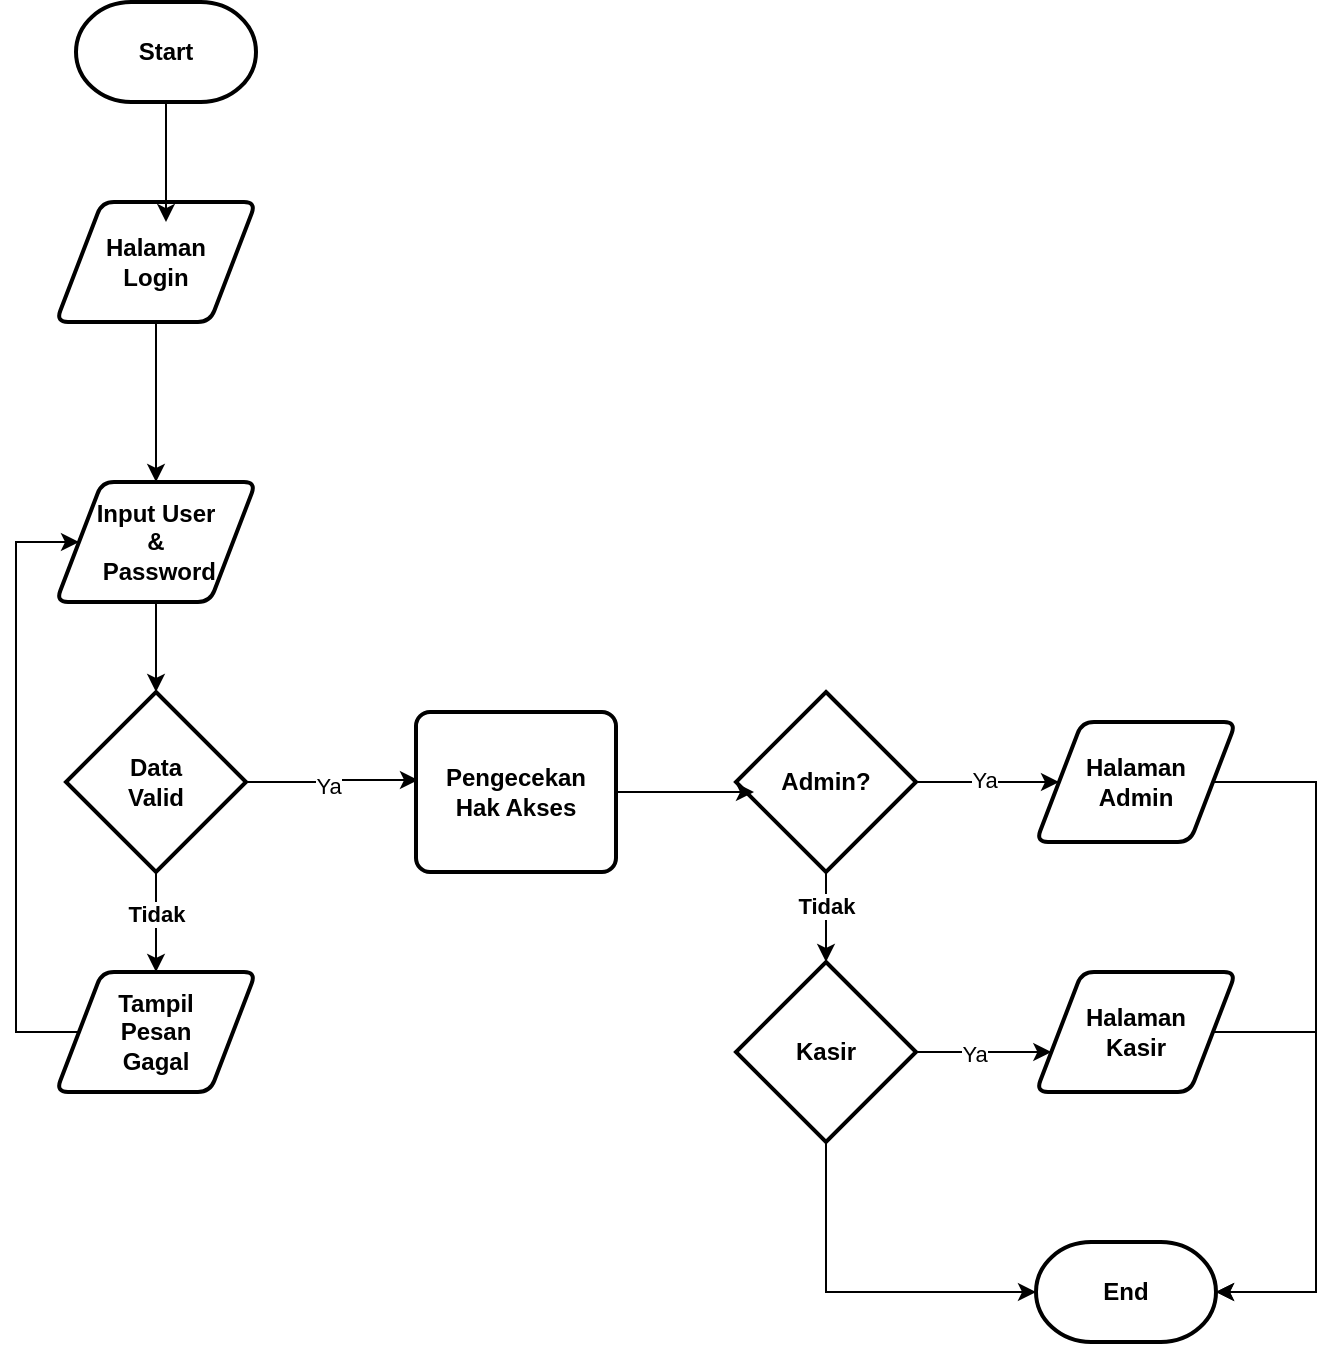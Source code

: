 <mxfile version="24.0.1" type="google" pages="2">
  <diagram id="C5RBs43oDa-KdzZeNtuy" name="Flowchart-index-awal1">
    <mxGraphModel dx="1098" dy="688" grid="1" gridSize="10" guides="1" tooltips="1" connect="1" arrows="1" fold="1" page="1" pageScale="1" pageWidth="827" pageHeight="1169" math="0" shadow="0">
      <root>
        <mxCell id="WIyWlLk6GJQsqaUBKTNV-0" />
        <mxCell id="WIyWlLk6GJQsqaUBKTNV-1" parent="WIyWlLk6GJQsqaUBKTNV-0" />
        <mxCell id="_wawbx6cBTdNpgvZjvCN-0" value="&lt;b&gt;Start&lt;/b&gt;" style="strokeWidth=2;html=1;shape=mxgraph.flowchart.terminator;whiteSpace=wrap;" parent="WIyWlLk6GJQsqaUBKTNV-1" vertex="1">
          <mxGeometry x="50" y="40" width="90" height="50" as="geometry" />
        </mxCell>
        <mxCell id="_wawbx6cBTdNpgvZjvCN-1" style="edgeStyle=orthogonalEdgeStyle;rounded=0;orthogonalLoop=1;jettySize=auto;html=1;exitX=0.5;exitY=1;exitDx=0;exitDy=0;exitPerimeter=0;" parent="WIyWlLk6GJQsqaUBKTNV-1" source="_wawbx6cBTdNpgvZjvCN-0" target="_wawbx6cBTdNpgvZjvCN-0" edge="1">
          <mxGeometry relative="1" as="geometry" />
        </mxCell>
        <mxCell id="_wawbx6cBTdNpgvZjvCN-5" style="edgeStyle=orthogonalEdgeStyle;rounded=0;orthogonalLoop=1;jettySize=auto;html=1;" parent="WIyWlLk6GJQsqaUBKTNV-1" source="_wawbx6cBTdNpgvZjvCN-2" target="_wawbx6cBTdNpgvZjvCN-4" edge="1">
          <mxGeometry relative="1" as="geometry" />
        </mxCell>
        <mxCell id="_wawbx6cBTdNpgvZjvCN-2" value="&lt;b&gt;Halaman&lt;br&gt;Login&lt;/b&gt;" style="shape=parallelogram;html=1;strokeWidth=2;perimeter=parallelogramPerimeter;whiteSpace=wrap;rounded=1;arcSize=12;size=0.23;" parent="WIyWlLk6GJQsqaUBKTNV-1" vertex="1">
          <mxGeometry x="40" y="140" width="100" height="60" as="geometry" />
        </mxCell>
        <mxCell id="_wawbx6cBTdNpgvZjvCN-7" style="edgeStyle=orthogonalEdgeStyle;rounded=0;orthogonalLoop=1;jettySize=auto;html=1;" parent="WIyWlLk6GJQsqaUBKTNV-1" source="_wawbx6cBTdNpgvZjvCN-4" target="_wawbx6cBTdNpgvZjvCN-6" edge="1">
          <mxGeometry relative="1" as="geometry" />
        </mxCell>
        <mxCell id="_wawbx6cBTdNpgvZjvCN-4" value="&lt;b&gt;Input User&lt;br&gt;&amp;amp;&lt;br&gt;&amp;nbsp;Password&lt;/b&gt;" style="shape=parallelogram;html=1;strokeWidth=2;perimeter=parallelogramPerimeter;whiteSpace=wrap;rounded=1;arcSize=12;size=0.23;" parent="WIyWlLk6GJQsqaUBKTNV-1" vertex="1">
          <mxGeometry x="40" y="280" width="100" height="60" as="geometry" />
        </mxCell>
        <mxCell id="_wawbx6cBTdNpgvZjvCN-9" style="edgeStyle=orthogonalEdgeStyle;rounded=0;orthogonalLoop=1;jettySize=auto;html=1;" parent="WIyWlLk6GJQsqaUBKTNV-1" source="_wawbx6cBTdNpgvZjvCN-6" target="_wawbx6cBTdNpgvZjvCN-8" edge="1">
          <mxGeometry relative="1" as="geometry" />
        </mxCell>
        <mxCell id="_wawbx6cBTdNpgvZjvCN-10" value="&lt;b&gt;Tidak&lt;/b&gt;" style="edgeLabel;html=1;align=center;verticalAlign=middle;resizable=0;points=[];" parent="_wawbx6cBTdNpgvZjvCN-9" vertex="1" connectable="0">
          <mxGeometry x="-0.16" relative="1" as="geometry">
            <mxPoint as="offset" />
          </mxGeometry>
        </mxCell>
        <mxCell id="_wawbx6cBTdNpgvZjvCN-6" value="&lt;b&gt;Data&lt;br&gt;Valid&lt;/b&gt;" style="strokeWidth=2;html=1;shape=mxgraph.flowchart.decision;whiteSpace=wrap;" parent="WIyWlLk6GJQsqaUBKTNV-1" vertex="1">
          <mxGeometry x="45" y="385" width="90" height="90" as="geometry" />
        </mxCell>
        <mxCell id="_wawbx6cBTdNpgvZjvCN-25" style="edgeStyle=orthogonalEdgeStyle;rounded=0;orthogonalLoop=1;jettySize=auto;html=1;" parent="WIyWlLk6GJQsqaUBKTNV-1" source="_wawbx6cBTdNpgvZjvCN-8" target="_wawbx6cBTdNpgvZjvCN-4" edge="1">
          <mxGeometry relative="1" as="geometry">
            <Array as="points">
              <mxPoint x="20" y="555" />
              <mxPoint x="20" y="310" />
            </Array>
          </mxGeometry>
        </mxCell>
        <mxCell id="_wawbx6cBTdNpgvZjvCN-8" value="&lt;b&gt;Tampil&lt;br&gt;Pesan&lt;br&gt;Gagal&lt;/b&gt;" style="shape=parallelogram;html=1;strokeWidth=2;perimeter=parallelogramPerimeter;whiteSpace=wrap;rounded=1;arcSize=12;size=0.23;" parent="WIyWlLk6GJQsqaUBKTNV-1" vertex="1">
          <mxGeometry x="40" y="525" width="100" height="60" as="geometry" />
        </mxCell>
        <mxCell id="_wawbx6cBTdNpgvZjvCN-13" value="&lt;b&gt;Pengecekan&lt;br&gt;Hak Akses&lt;/b&gt;" style="rounded=1;whiteSpace=wrap;html=1;absoluteArcSize=1;arcSize=14;strokeWidth=2;" parent="WIyWlLk6GJQsqaUBKTNV-1" vertex="1">
          <mxGeometry x="220" y="395" width="100" height="80" as="geometry" />
        </mxCell>
        <mxCell id="_wawbx6cBTdNpgvZjvCN-14" style="edgeStyle=orthogonalEdgeStyle;rounded=0;orthogonalLoop=1;jettySize=auto;html=1;entryX=0.01;entryY=0.425;entryDx=0;entryDy=0;entryPerimeter=0;" parent="WIyWlLk6GJQsqaUBKTNV-1" source="_wawbx6cBTdNpgvZjvCN-6" target="_wawbx6cBTdNpgvZjvCN-13" edge="1">
          <mxGeometry relative="1" as="geometry" />
        </mxCell>
        <mxCell id="_wawbx6cBTdNpgvZjvCN-15" value="Ya" style="edgeLabel;html=1;align=center;verticalAlign=middle;resizable=0;points=[];" parent="_wawbx6cBTdNpgvZjvCN-14" vertex="1" connectable="0">
          <mxGeometry x="-0.065" y="-2" relative="1" as="geometry">
            <mxPoint as="offset" />
          </mxGeometry>
        </mxCell>
        <mxCell id="_wawbx6cBTdNpgvZjvCN-29" style="edgeStyle=orthogonalEdgeStyle;rounded=0;orthogonalLoop=1;jettySize=auto;html=1;" parent="WIyWlLk6GJQsqaUBKTNV-1" source="_wawbx6cBTdNpgvZjvCN-16" target="_wawbx6cBTdNpgvZjvCN-27" edge="1">
          <mxGeometry relative="1" as="geometry" />
        </mxCell>
        <mxCell id="_wawbx6cBTdNpgvZjvCN-34" value="Ya" style="edgeLabel;html=1;align=center;verticalAlign=middle;resizable=0;points=[];" parent="_wawbx6cBTdNpgvZjvCN-29" vertex="1" connectable="0">
          <mxGeometry x="-0.049" y="1" relative="1" as="geometry">
            <mxPoint as="offset" />
          </mxGeometry>
        </mxCell>
        <mxCell id="_wawbx6cBTdNpgvZjvCN-16" value="&lt;b&gt;Admin?&lt;/b&gt;" style="strokeWidth=2;html=1;shape=mxgraph.flowchart.decision;whiteSpace=wrap;" parent="WIyWlLk6GJQsqaUBKTNV-1" vertex="1">
          <mxGeometry x="380" y="385" width="90" height="90" as="geometry" />
        </mxCell>
        <mxCell id="_wawbx6cBTdNpgvZjvCN-19" style="edgeStyle=orthogonalEdgeStyle;rounded=0;orthogonalLoop=1;jettySize=auto;html=1;entryX=0.1;entryY=0.556;entryDx=0;entryDy=0;entryPerimeter=0;" parent="WIyWlLk6GJQsqaUBKTNV-1" source="_wawbx6cBTdNpgvZjvCN-13" target="_wawbx6cBTdNpgvZjvCN-16" edge="1">
          <mxGeometry relative="1" as="geometry" />
        </mxCell>
        <mxCell id="_wawbx6cBTdNpgvZjvCN-22" style="edgeStyle=orthogonalEdgeStyle;rounded=0;orthogonalLoop=1;jettySize=auto;html=1;entryX=0.55;entryY=0.167;entryDx=0;entryDy=0;entryPerimeter=0;" parent="WIyWlLk6GJQsqaUBKTNV-1" source="_wawbx6cBTdNpgvZjvCN-0" target="_wawbx6cBTdNpgvZjvCN-2" edge="1">
          <mxGeometry relative="1" as="geometry" />
        </mxCell>
        <mxCell id="_wawbx6cBTdNpgvZjvCN-31" style="edgeStyle=orthogonalEdgeStyle;rounded=0;orthogonalLoop=1;jettySize=auto;html=1;" parent="WIyWlLk6GJQsqaUBKTNV-1" source="_wawbx6cBTdNpgvZjvCN-23" target="_wawbx6cBTdNpgvZjvCN-28" edge="1">
          <mxGeometry relative="1" as="geometry">
            <Array as="points">
              <mxPoint x="520" y="565" />
              <mxPoint x="520" y="565" />
            </Array>
          </mxGeometry>
        </mxCell>
        <mxCell id="_wawbx6cBTdNpgvZjvCN-35" value="Ya" style="edgeLabel;html=1;align=center;verticalAlign=middle;resizable=0;points=[];" parent="_wawbx6cBTdNpgvZjvCN-31" vertex="1" connectable="0">
          <mxGeometry x="-0.143" y="-1" relative="1" as="geometry">
            <mxPoint as="offset" />
          </mxGeometry>
        </mxCell>
        <mxCell id="_wawbx6cBTdNpgvZjvCN-23" value="&lt;b&gt;Kasir&lt;/b&gt;" style="strokeWidth=2;html=1;shape=mxgraph.flowchart.decision;whiteSpace=wrap;" parent="WIyWlLk6GJQsqaUBKTNV-1" vertex="1">
          <mxGeometry x="380" y="520" width="90" height="90" as="geometry" />
        </mxCell>
        <mxCell id="_wawbx6cBTdNpgvZjvCN-24" style="edgeStyle=orthogonalEdgeStyle;rounded=0;orthogonalLoop=1;jettySize=auto;html=1;entryX=0.5;entryY=0;entryDx=0;entryDy=0;entryPerimeter=0;" parent="WIyWlLk6GJQsqaUBKTNV-1" source="_wawbx6cBTdNpgvZjvCN-16" target="_wawbx6cBTdNpgvZjvCN-23" edge="1">
          <mxGeometry relative="1" as="geometry" />
        </mxCell>
        <mxCell id="_wawbx6cBTdNpgvZjvCN-26" value="&lt;b&gt;Tidak&lt;/b&gt;" style="edgeLabel;html=1;align=center;verticalAlign=middle;resizable=0;points=[];" parent="_wawbx6cBTdNpgvZjvCN-24" vertex="1" connectable="0">
          <mxGeometry x="-0.244" relative="1" as="geometry">
            <mxPoint as="offset" />
          </mxGeometry>
        </mxCell>
        <mxCell id="_wawbx6cBTdNpgvZjvCN-36" style="edgeStyle=orthogonalEdgeStyle;rounded=0;orthogonalLoop=1;jettySize=auto;html=1;" parent="WIyWlLk6GJQsqaUBKTNV-1" source="_wawbx6cBTdNpgvZjvCN-27" target="_wawbx6cBTdNpgvZjvCN-32" edge="1">
          <mxGeometry relative="1" as="geometry">
            <Array as="points">
              <mxPoint x="670" y="430" />
              <mxPoint x="670" y="685" />
            </Array>
          </mxGeometry>
        </mxCell>
        <mxCell id="_wawbx6cBTdNpgvZjvCN-27" value="&lt;b&gt;Halaman&lt;br&gt;Admin&lt;/b&gt;" style="shape=parallelogram;html=1;strokeWidth=2;perimeter=parallelogramPerimeter;whiteSpace=wrap;rounded=1;arcSize=12;size=0.23;" parent="WIyWlLk6GJQsqaUBKTNV-1" vertex="1">
          <mxGeometry x="530" y="400" width="100" height="60" as="geometry" />
        </mxCell>
        <mxCell id="_wawbx6cBTdNpgvZjvCN-28" value="&lt;b&gt;Halaman&lt;br&gt;Kasir&lt;/b&gt;" style="shape=parallelogram;html=1;strokeWidth=2;perimeter=parallelogramPerimeter;whiteSpace=wrap;rounded=1;arcSize=12;size=0.23;" parent="WIyWlLk6GJQsqaUBKTNV-1" vertex="1">
          <mxGeometry x="530" y="525" width="100" height="60" as="geometry" />
        </mxCell>
        <mxCell id="_wawbx6cBTdNpgvZjvCN-32" value="&lt;b&gt;End&lt;/b&gt;" style="strokeWidth=2;html=1;shape=mxgraph.flowchart.terminator;whiteSpace=wrap;" parent="WIyWlLk6GJQsqaUBKTNV-1" vertex="1">
          <mxGeometry x="530" y="660" width="90" height="50" as="geometry" />
        </mxCell>
        <mxCell id="_wawbx6cBTdNpgvZjvCN-33" style="edgeStyle=orthogonalEdgeStyle;rounded=0;orthogonalLoop=1;jettySize=auto;html=1;entryX=0;entryY=0.5;entryDx=0;entryDy=0;entryPerimeter=0;" parent="WIyWlLk6GJQsqaUBKTNV-1" source="_wawbx6cBTdNpgvZjvCN-23" target="_wawbx6cBTdNpgvZjvCN-32" edge="1">
          <mxGeometry relative="1" as="geometry">
            <Array as="points">
              <mxPoint x="425" y="685" />
            </Array>
          </mxGeometry>
        </mxCell>
        <mxCell id="_wawbx6cBTdNpgvZjvCN-40" style="edgeStyle=orthogonalEdgeStyle;rounded=0;orthogonalLoop=1;jettySize=auto;html=1;exitX=1;exitY=0.5;exitDx=0;exitDy=0;entryX=1;entryY=0.5;entryDx=0;entryDy=0;entryPerimeter=0;" parent="WIyWlLk6GJQsqaUBKTNV-1" source="_wawbx6cBTdNpgvZjvCN-28" target="_wawbx6cBTdNpgvZjvCN-32" edge="1">
          <mxGeometry relative="1" as="geometry">
            <Array as="points">
              <mxPoint x="670" y="555" />
              <mxPoint x="670" y="685" />
            </Array>
          </mxGeometry>
        </mxCell>
      </root>
    </mxGraphModel>
  </diagram>
  <diagram id="NBIUeQvUwkRDLIWaOxO2" name="Flowchart Admin">
    <mxGraphModel grid="1" page="1" gridSize="10" guides="1" tooltips="1" connect="1" arrows="1" fold="1" pageScale="1" pageWidth="850" pageHeight="1100" math="0" shadow="0">
      <root>
        <mxCell id="0" />
        <mxCell id="1" parent="0" />
        <mxCell id="DhmwitU2tc4PlQW_lRfo-22" style="edgeStyle=orthogonalEdgeStyle;rounded=0;orthogonalLoop=1;jettySize=auto;html=1;entryX=0.5;entryY=0;entryDx=0;entryDy=0;" edge="1" parent="1" source="DhmwitU2tc4PlQW_lRfo-1" target="DhmwitU2tc4PlQW_lRfo-2">
          <mxGeometry relative="1" as="geometry" />
        </mxCell>
        <mxCell id="DhmwitU2tc4PlQW_lRfo-1" value="Start" style="strokeWidth=2;html=1;shape=mxgraph.flowchart.terminator;whiteSpace=wrap;" vertex="1" parent="1">
          <mxGeometry x="40" y="20" width="100" height="50" as="geometry" />
        </mxCell>
        <mxCell id="DhmwitU2tc4PlQW_lRfo-2" value="Index" style="shape=parallelogram;html=1;strokeWidth=2;perimeter=parallelogramPerimeter;whiteSpace=wrap;rounded=1;arcSize=12;size=0.23;" vertex="1" parent="1">
          <mxGeometry x="40" y="120" width="100" height="50" as="geometry" />
        </mxCell>
        <mxCell id="DhmwitU2tc4PlQW_lRfo-24" style="edgeStyle=orthogonalEdgeStyle;rounded=0;orthogonalLoop=1;jettySize=auto;html=1;" edge="1" parent="1" source="DhmwitU2tc4PlQW_lRfo-3" target="DhmwitU2tc4PlQW_lRfo-4">
          <mxGeometry relative="1" as="geometry" />
        </mxCell>
        <mxCell id="DhmwitU2tc4PlQW_lRfo-57" value="Ya" style="edgeLabel;html=1;align=center;verticalAlign=middle;resizable=0;points=[];" vertex="1" connectable="0" parent="DhmwitU2tc4PlQW_lRfo-24">
          <mxGeometry x="-0.122" relative="1" as="geometry">
            <mxPoint as="offset" />
          </mxGeometry>
        </mxCell>
        <mxCell id="DhmwitU2tc4PlQW_lRfo-25" style="edgeStyle=orthogonalEdgeStyle;rounded=0;orthogonalLoop=1;jettySize=auto;html=1;entryX=0.5;entryY=0;entryDx=0;entryDy=0;" edge="1" parent="1" source="DhmwitU2tc4PlQW_lRfo-3" target="DhmwitU2tc4PlQW_lRfo-6">
          <mxGeometry relative="1" as="geometry" />
        </mxCell>
        <mxCell id="DhmwitU2tc4PlQW_lRfo-56" value="Tidak" style="edgeLabel;html=1;align=center;verticalAlign=middle;resizable=0;points=[];" vertex="1" connectable="0" parent="DhmwitU2tc4PlQW_lRfo-25">
          <mxGeometry x="0.08" y="-1" relative="1" as="geometry">
            <mxPoint as="offset" />
          </mxGeometry>
        </mxCell>
        <mxCell id="DhmwitU2tc4PlQW_lRfo-3" value="Login" style="strokeWidth=2;html=1;shape=mxgraph.flowchart.decision;whiteSpace=wrap;" vertex="1" parent="1">
          <mxGeometry x="190" y="120" width="100" height="50" as="geometry" />
        </mxCell>
        <mxCell id="DhmwitU2tc4PlQW_lRfo-26" style="edgeStyle=orthogonalEdgeStyle;rounded=0;orthogonalLoop=1;jettySize=auto;html=1;entryX=0.5;entryY=0;entryDx=0;entryDy=0;" edge="1" parent="1" source="DhmwitU2tc4PlQW_lRfo-4" target="DhmwitU2tc4PlQW_lRfo-5">
          <mxGeometry relative="1" as="geometry" />
        </mxCell>
        <mxCell id="DhmwitU2tc4PlQW_lRfo-4" value="Halaman&lt;br&gt;Admin" style="shape=parallelogram;html=1;strokeWidth=2;perimeter=parallelogramPerimeter;whiteSpace=wrap;rounded=1;arcSize=12;size=0.23;" vertex="1" parent="1">
          <mxGeometry x="340" y="120" width="100" height="50" as="geometry" />
        </mxCell>
        <mxCell id="DhmwitU2tc4PlQW_lRfo-27" style="edgeStyle=orthogonalEdgeStyle;rounded=0;orthogonalLoop=1;jettySize=auto;html=1;entryX=0.5;entryY=0;entryDx=0;entryDy=0;" edge="1" parent="1" source="DhmwitU2tc4PlQW_lRfo-5" target="DhmwitU2tc4PlQW_lRfo-7">
          <mxGeometry relative="1" as="geometry" />
        </mxCell>
        <mxCell id="DhmwitU2tc4PlQW_lRfo-5" value="Jenis&lt;br&gt;Barang" style="shape=parallelogram;html=1;strokeWidth=2;perimeter=parallelogramPerimeter;whiteSpace=wrap;rounded=1;arcSize=12;size=0.23;" vertex="1" parent="1">
          <mxGeometry x="340" y="220" width="100" height="50" as="geometry" />
        </mxCell>
        <mxCell id="DhmwitU2tc4PlQW_lRfo-6" value="Tampil&lt;br&gt;pesan&lt;br&gt;gagal" style="shape=parallelogram;html=1;strokeWidth=2;perimeter=parallelogramPerimeter;whiteSpace=wrap;rounded=1;arcSize=12;size=0.23;" vertex="1" parent="1">
          <mxGeometry x="190" y="220" width="100" height="50" as="geometry" />
        </mxCell>
        <mxCell id="DhmwitU2tc4PlQW_lRfo-28" style="edgeStyle=orthogonalEdgeStyle;rounded=0;orthogonalLoop=1;jettySize=auto;html=1;" edge="1" parent="1" source="DhmwitU2tc4PlQW_lRfo-7" target="DhmwitU2tc4PlQW_lRfo-9">
          <mxGeometry relative="1" as="geometry" />
        </mxCell>
        <mxCell id="DhmwitU2tc4PlQW_lRfo-52" style="edgeStyle=orthogonalEdgeStyle;rounded=0;orthogonalLoop=1;jettySize=auto;html=1;entryX=0.5;entryY=0;entryDx=0;entryDy=0;" edge="1" parent="1" source="DhmwitU2tc4PlQW_lRfo-7" target="DhmwitU2tc4PlQW_lRfo-20">
          <mxGeometry relative="1" as="geometry" />
        </mxCell>
        <mxCell id="DhmwitU2tc4PlQW_lRfo-7" value="Barang" style="shape=parallelogram;html=1;strokeWidth=2;perimeter=parallelogramPerimeter;whiteSpace=wrap;rounded=1;arcSize=12;size=0.23;" vertex="1" parent="1">
          <mxGeometry x="340" y="340" width="100" height="50" as="geometry" />
        </mxCell>
        <mxCell id="DhmwitU2tc4PlQW_lRfo-8" value="From Input&lt;br&gt;Barang" style="shape=parallelogram;html=1;strokeWidth=2;perimeter=parallelogramPerimeter;whiteSpace=wrap;rounded=1;arcSize=12;size=0.23;" vertex="1" parent="1">
          <mxGeometry x="600" y="340" width="100" height="50" as="geometry" />
        </mxCell>
        <mxCell id="DhmwitU2tc4PlQW_lRfo-29" style="edgeStyle=orthogonalEdgeStyle;rounded=0;orthogonalLoop=1;jettySize=auto;html=1;" edge="1" parent="1" source="DhmwitU2tc4PlQW_lRfo-9" target="DhmwitU2tc4PlQW_lRfo-8">
          <mxGeometry relative="1" as="geometry" />
        </mxCell>
        <mxCell id="DhmwitU2tc4PlQW_lRfo-9" value="Input&lt;br&gt;Barang" style="shape=parallelogram;html=1;strokeWidth=2;perimeter=parallelogramPerimeter;whiteSpace=wrap;rounded=1;arcSize=12;size=0.23;" vertex="1" parent="1">
          <mxGeometry x="470" y="340" width="100" height="50" as="geometry" />
        </mxCell>
        <mxCell id="DhmwitU2tc4PlQW_lRfo-11" value="Simpan" style="strokeWidth=2;html=1;shape=mxgraph.flowchart.decision;whiteSpace=wrap;" vertex="1" parent="1">
          <mxGeometry x="730" y="340" width="100" height="50" as="geometry" />
        </mxCell>
        <mxCell id="DhmwitU2tc4PlQW_lRfo-12" value="Database" style="strokeWidth=2;html=1;shape=mxgraph.flowchart.database;whiteSpace=wrap;" vertex="1" parent="1">
          <mxGeometry x="860" y="340" width="80" height="50" as="geometry" />
        </mxCell>
        <mxCell id="DhmwitU2tc4PlQW_lRfo-13" value="Tampil Data&lt;br&gt;Barang" style="shape=parallelogram;html=1;strokeWidth=2;perimeter=parallelogramPerimeter;whiteSpace=wrap;rounded=1;arcSize=12;size=0.23;" vertex="1" parent="1">
          <mxGeometry x="860" y="450" width="100" height="50" as="geometry" />
        </mxCell>
        <mxCell id="DhmwitU2tc4PlQW_lRfo-14" value="Hapus Data&lt;br&gt;Barang" style="strokeWidth=2;html=1;shape=mxgraph.flowchart.decision;whiteSpace=wrap;" vertex="1" parent="1">
          <mxGeometry x="1170" y="450" width="100" height="50" as="geometry" />
        </mxCell>
        <mxCell id="DhmwitU2tc4PlQW_lRfo-39" style="edgeStyle=orthogonalEdgeStyle;rounded=0;orthogonalLoop=1;jettySize=auto;html=1;entryX=0.5;entryY=0;entryDx=0;entryDy=0;" edge="1" parent="1" source="DhmwitU2tc4PlQW_lRfo-15" target="DhmwitU2tc4PlQW_lRfo-16">
          <mxGeometry relative="1" as="geometry" />
        </mxCell>
        <mxCell id="DhmwitU2tc4PlQW_lRfo-48" value="Ya" style="edgeLabel;html=1;align=center;verticalAlign=middle;resizable=0;points=[];" vertex="1" connectable="0" parent="DhmwitU2tc4PlQW_lRfo-39">
          <mxGeometry x="-0.12" y="-1" relative="1" as="geometry">
            <mxPoint as="offset" />
          </mxGeometry>
        </mxCell>
        <mxCell id="DhmwitU2tc4PlQW_lRfo-15" value="Edit Data&lt;br&gt;Barang" style="strokeWidth=2;html=1;shape=mxgraph.flowchart.decision;whiteSpace=wrap;" vertex="1" parent="1">
          <mxGeometry x="1000" y="450" width="100" height="50" as="geometry" />
        </mxCell>
        <mxCell id="DhmwitU2tc4PlQW_lRfo-16" value="Edit Data&lt;br&gt;Barang" style="rounded=1;whiteSpace=wrap;html=1;absoluteArcSize=1;arcSize=14;strokeWidth=2;" vertex="1" parent="1">
          <mxGeometry x="1000" y="550" width="100" height="50" as="geometry" />
        </mxCell>
        <mxCell id="DhmwitU2tc4PlQW_lRfo-17" value="Update" style="strokeWidth=2;html=1;shape=mxgraph.flowchart.decision;whiteSpace=wrap;" vertex="1" parent="1">
          <mxGeometry x="1000" y="640" width="100" height="50" as="geometry" />
        </mxCell>
        <mxCell id="DhmwitU2tc4PlQW_lRfo-18" value="Database" style="strokeWidth=2;html=1;shape=mxgraph.flowchart.database;whiteSpace=wrap;" vertex="1" parent="1">
          <mxGeometry x="1010" y="730" width="80" height="50" as="geometry" />
        </mxCell>
        <mxCell id="DhmwitU2tc4PlQW_lRfo-19" value="Hapus Data&lt;br&gt;Barang" style="rounded=1;whiteSpace=wrap;html=1;absoluteArcSize=1;arcSize=14;strokeWidth=2;" vertex="1" parent="1">
          <mxGeometry x="1180" y="730" width="100" height="50" as="geometry" />
        </mxCell>
        <mxCell id="DhmwitU2tc4PlQW_lRfo-54" style="edgeStyle=orthogonalEdgeStyle;rounded=0;orthogonalLoop=1;jettySize=auto;html=1;" edge="1" parent="1" source="DhmwitU2tc4PlQW_lRfo-20" target="DhmwitU2tc4PlQW_lRfo-21">
          <mxGeometry relative="1" as="geometry" />
        </mxCell>
        <mxCell id="DhmwitU2tc4PlQW_lRfo-20" value="Akun" style="shape=parallelogram;html=1;strokeWidth=2;perimeter=parallelogramPerimeter;whiteSpace=wrap;rounded=1;arcSize=12;size=0.23;" vertex="1" parent="1">
          <mxGeometry x="340" y="730" width="100" height="50" as="geometry" />
        </mxCell>
        <mxCell id="DhmwitU2tc4PlQW_lRfo-21" value="Logout" style="shape=parallelogram;html=1;strokeWidth=2;perimeter=parallelogramPerimeter;whiteSpace=wrap;rounded=1;arcSize=12;size=0.23;" vertex="1" parent="1">
          <mxGeometry x="470" y="730" width="100" height="50" as="geometry" />
        </mxCell>
        <mxCell id="DhmwitU2tc4PlQW_lRfo-23" style="edgeStyle=orthogonalEdgeStyle;rounded=0;orthogonalLoop=1;jettySize=auto;html=1;entryX=0;entryY=0.5;entryDx=0;entryDy=0;entryPerimeter=0;" edge="1" parent="1" source="DhmwitU2tc4PlQW_lRfo-2" target="DhmwitU2tc4PlQW_lRfo-3">
          <mxGeometry relative="1" as="geometry" />
        </mxCell>
        <mxCell id="DhmwitU2tc4PlQW_lRfo-30" style="edgeStyle=orthogonalEdgeStyle;rounded=0;orthogonalLoop=1;jettySize=auto;html=1;entryX=0;entryY=0.5;entryDx=0;entryDy=0;entryPerimeter=0;" edge="1" parent="1" source="DhmwitU2tc4PlQW_lRfo-8" target="DhmwitU2tc4PlQW_lRfo-11">
          <mxGeometry relative="1" as="geometry" />
        </mxCell>
        <mxCell id="DhmwitU2tc4PlQW_lRfo-31" style="edgeStyle=orthogonalEdgeStyle;rounded=0;orthogonalLoop=1;jettySize=auto;html=1;entryX=0;entryY=0.5;entryDx=0;entryDy=0;entryPerimeter=0;" edge="1" parent="1" source="DhmwitU2tc4PlQW_lRfo-11" target="DhmwitU2tc4PlQW_lRfo-12">
          <mxGeometry relative="1" as="geometry" />
        </mxCell>
        <mxCell id="DhmwitU2tc4PlQW_lRfo-36" style="edgeStyle=orthogonalEdgeStyle;rounded=0;orthogonalLoop=1;jettySize=auto;html=1;entryX=0.4;entryY=-0.04;entryDx=0;entryDy=0;entryPerimeter=0;" edge="1" parent="1" source="DhmwitU2tc4PlQW_lRfo-12" target="DhmwitU2tc4PlQW_lRfo-13">
          <mxGeometry relative="1" as="geometry" />
        </mxCell>
        <mxCell id="DhmwitU2tc4PlQW_lRfo-37" style="edgeStyle=orthogonalEdgeStyle;rounded=0;orthogonalLoop=1;jettySize=auto;html=1;entryX=0;entryY=0.5;entryDx=0;entryDy=0;entryPerimeter=0;" edge="1" parent="1" source="DhmwitU2tc4PlQW_lRfo-13" target="DhmwitU2tc4PlQW_lRfo-15">
          <mxGeometry relative="1" as="geometry" />
        </mxCell>
        <mxCell id="DhmwitU2tc4PlQW_lRfo-38" style="edgeStyle=orthogonalEdgeStyle;rounded=0;orthogonalLoop=1;jettySize=auto;html=1;entryX=0;entryY=0.5;entryDx=0;entryDy=0;entryPerimeter=0;" edge="1" parent="1" source="DhmwitU2tc4PlQW_lRfo-15" target="DhmwitU2tc4PlQW_lRfo-14">
          <mxGeometry relative="1" as="geometry" />
        </mxCell>
        <mxCell id="DhmwitU2tc4PlQW_lRfo-49" value="Tidak" style="edgeLabel;html=1;align=center;verticalAlign=middle;resizable=0;points=[];" vertex="1" connectable="0" parent="DhmwitU2tc4PlQW_lRfo-38">
          <mxGeometry x="-0.1" relative="1" as="geometry">
            <mxPoint as="offset" />
          </mxGeometry>
        </mxCell>
        <mxCell id="DhmwitU2tc4PlQW_lRfo-40" style="edgeStyle=orthogonalEdgeStyle;rounded=0;orthogonalLoop=1;jettySize=auto;html=1;entryX=0.5;entryY=0;entryDx=0;entryDy=0;entryPerimeter=0;" edge="1" parent="1" source="DhmwitU2tc4PlQW_lRfo-16" target="DhmwitU2tc4PlQW_lRfo-17">
          <mxGeometry relative="1" as="geometry" />
        </mxCell>
        <mxCell id="DhmwitU2tc4PlQW_lRfo-41" style="edgeStyle=orthogonalEdgeStyle;rounded=0;orthogonalLoop=1;jettySize=auto;html=1;entryX=0.5;entryY=0;entryDx=0;entryDy=0;entryPerimeter=0;" edge="1" parent="1" source="DhmwitU2tc4PlQW_lRfo-17" target="DhmwitU2tc4PlQW_lRfo-18">
          <mxGeometry relative="1" as="geometry" />
        </mxCell>
        <mxCell id="DhmwitU2tc4PlQW_lRfo-50" value="Ya" style="edgeLabel;html=1;align=center;verticalAlign=middle;resizable=0;points=[];" vertex="1" connectable="0" parent="DhmwitU2tc4PlQW_lRfo-41">
          <mxGeometry x="-0.1" y="1" relative="1" as="geometry">
            <mxPoint as="offset" />
          </mxGeometry>
        </mxCell>
        <mxCell id="DhmwitU2tc4PlQW_lRfo-44" style="edgeStyle=orthogonalEdgeStyle;rounded=0;orthogonalLoop=1;jettySize=auto;html=1;entryX=0.4;entryY=-0.06;entryDx=0;entryDy=0;entryPerimeter=0;" edge="1" parent="1" source="DhmwitU2tc4PlQW_lRfo-14" target="DhmwitU2tc4PlQW_lRfo-19">
          <mxGeometry relative="1" as="geometry" />
        </mxCell>
        <mxCell id="DhmwitU2tc4PlQW_lRfo-45" style="edgeStyle=orthogonalEdgeStyle;rounded=0;orthogonalLoop=1;jettySize=auto;html=1;entryX=0.42;entryY=1.08;entryDx=0;entryDy=0;entryPerimeter=0;" edge="1" parent="1" source="DhmwitU2tc4PlQW_lRfo-19" target="DhmwitU2tc4PlQW_lRfo-13">
          <mxGeometry relative="1" as="geometry">
            <Array as="points">
              <mxPoint x="1220" y="800" />
              <mxPoint x="902" y="800" />
            </Array>
          </mxGeometry>
        </mxCell>
        <mxCell id="DhmwitU2tc4PlQW_lRfo-46" style="edgeStyle=orthogonalEdgeStyle;rounded=0;orthogonalLoop=1;jettySize=auto;html=1;exitX=0;exitY=0.5;exitDx=0;exitDy=0;exitPerimeter=0;entryX=0.43;entryY=1.06;entryDx=0;entryDy=0;entryPerimeter=0;" edge="1" parent="1" source="DhmwitU2tc4PlQW_lRfo-17" target="DhmwitU2tc4PlQW_lRfo-13">
          <mxGeometry relative="1" as="geometry" />
        </mxCell>
        <mxCell id="DhmwitU2tc4PlQW_lRfo-47" value="Tidak" style="edgeLabel;html=1;align=center;verticalAlign=middle;resizable=0;points=[];" vertex="1" connectable="0" parent="DhmwitU2tc4PlQW_lRfo-46">
          <mxGeometry x="-0.235" y="-2" relative="1" as="geometry">
            <mxPoint as="offset" />
          </mxGeometry>
        </mxCell>
        <mxCell id="DhmwitU2tc4PlQW_lRfo-55" style="edgeStyle=orthogonalEdgeStyle;rounded=0;orthogonalLoop=1;jettySize=auto;html=1;entryX=0.4;entryY=1;entryDx=0;entryDy=0;entryPerimeter=0;" edge="1" parent="1" source="DhmwitU2tc4PlQW_lRfo-21" target="DhmwitU2tc4PlQW_lRfo-2">
          <mxGeometry relative="1" as="geometry">
            <Array as="points">
              <mxPoint x="510" y="800" />
              <mxPoint x="80" y="800" />
            </Array>
          </mxGeometry>
        </mxCell>
      </root>
    </mxGraphModel>
  </diagram>
</mxfile>
